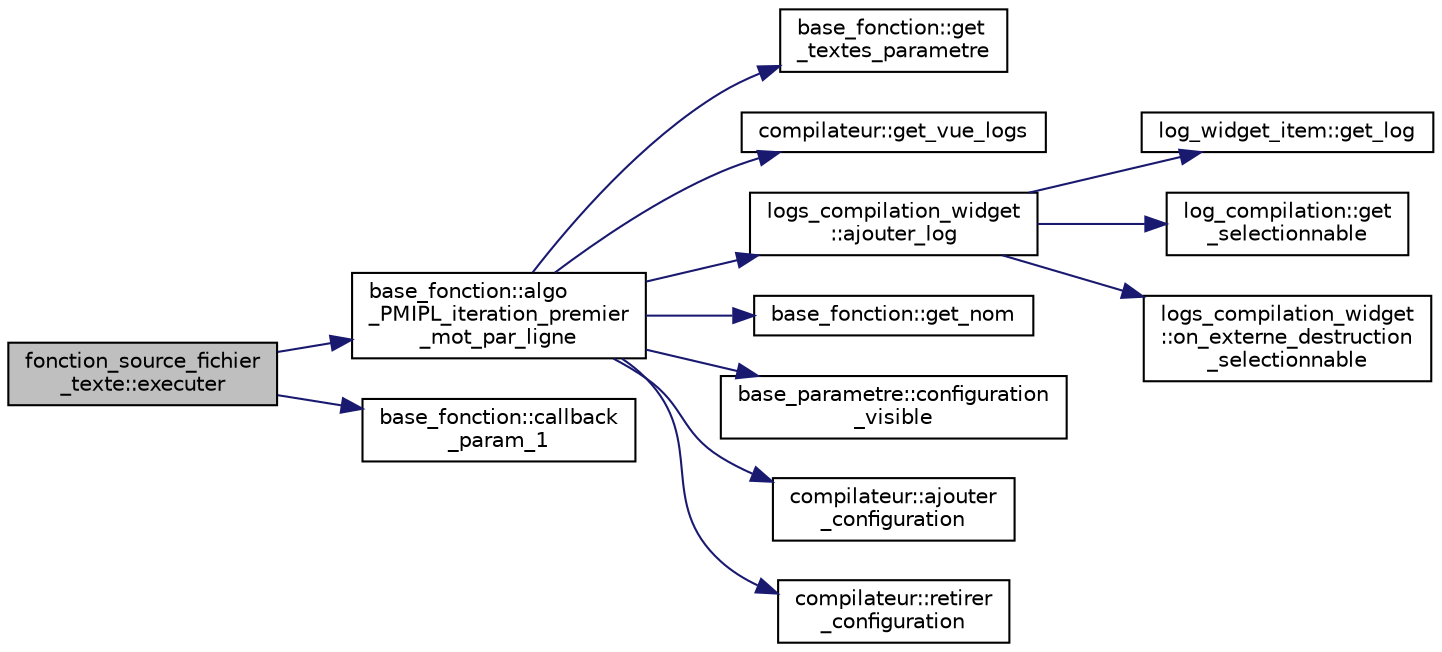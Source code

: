 digraph "fonction_source_fichier_texte::executer"
{
  edge [fontname="Helvetica",fontsize="10",labelfontname="Helvetica",labelfontsize="10"];
  node [fontname="Helvetica",fontsize="10",shape=record];
  rankdir="LR";
  Node40 [label="fonction_source_fichier\l_texte::executer",height=0.2,width=0.4,color="black", fillcolor="grey75", style="filled", fontcolor="black"];
  Node40 -> Node41 [color="midnightblue",fontsize="10",style="solid",fontname="Helvetica"];
  Node41 [label="base_fonction::algo\l_PMIPL_iteration_premier\l_mot_par_ligne",height=0.2,width=0.4,color="black", fillcolor="white", style="filled",URL="$classbase__fonction.html#acd1952a5fbdbf240c596a53591948260",tooltip="Algorithme d&#39;exécution selon un parametre donné dans le cas : premier mot, itération de chaque ligne..."];
  Node41 -> Node42 [color="midnightblue",fontsize="10",style="solid",fontname="Helvetica"];
  Node42 [label="base_fonction::get\l_textes_parametre",height=0.2,width=0.4,color="black", fillcolor="white", style="filled",URL="$classbase__fonction.html#ab3e88cf042d00d3aaa21e6cdbe8dcadd",tooltip="Retourne le texte d&#39;un paramètre donné. "];
  Node41 -> Node43 [color="midnightblue",fontsize="10",style="solid",fontname="Helvetica"];
  Node43 [label="compilateur::get_vue_logs",height=0.2,width=0.4,color="black", fillcolor="white", style="filled",URL="$classcompilateur.html#a082b5dae21b0b539a159e180164a5f7c",tooltip="Accesseur du widget de la vue des logs. "];
  Node41 -> Node44 [color="midnightblue",fontsize="10",style="solid",fontname="Helvetica"];
  Node44 [label="logs_compilation_widget\l::ajouter_log",height=0.2,width=0.4,color="black", fillcolor="white", style="filled",URL="$classlogs__compilation__widget.html#a51fcc25d77ca9beafc2721d9c84f07a7",tooltip="Ajoute un log à la liste des logs. "];
  Node44 -> Node45 [color="midnightblue",fontsize="10",style="solid",fontname="Helvetica"];
  Node45 [label="log_widget_item::get_log",height=0.2,width=0.4,color="black", fillcolor="white", style="filled",URL="$classlog__widget__item.html#a50885aa7f8b31392370fe1dafe982a62",tooltip="Accesseur du log associé. "];
  Node44 -> Node46 [color="midnightblue",fontsize="10",style="solid",fontname="Helvetica"];
  Node46 [label="log_compilation::get\l_selectionnable",height=0.2,width=0.4,color="black", fillcolor="white", style="filled",URL="$classlog__compilation.html#a33648aa43d6eac93335fbf032c581f67",tooltip="Accesseur de l&#39;objet associé. "];
  Node44 -> Node47 [color="midnightblue",fontsize="10",style="solid",fontname="Helvetica"];
  Node47 [label="logs_compilation_widget\l::on_externe_destruction\l_selectionnable",height=0.2,width=0.4,color="black", fillcolor="white", style="filled",URL="$classlogs__compilation__widget.html#aa1e59554cb81d84ad0cd4245b166b2df",tooltip="Fonction appelée lors de la destruction d&#39;un objet sélectionnable. "];
  Node41 -> Node48 [color="midnightblue",fontsize="10",style="solid",fontname="Helvetica"];
  Node48 [label="base_fonction::get_nom",height=0.2,width=0.4,color="black", fillcolor="white", style="filled",URL="$classbase__fonction.html#aa184addbc0e71b3fd255b2f0b9e7c99e",tooltip="Accesseur du nom de la fonction. "];
  Node41 -> Node49 [color="midnightblue",fontsize="10",style="solid",fontname="Helvetica"];
  Node49 [label="base_parametre::configuration\l_visible",height=0.2,width=0.4,color="black", fillcolor="white", style="filled",URL="$classbase__parametre.html#a76d6b70f40b18a33f0b0a56e85782a8d",tooltip="Indique si le paramètre est visible dans la configuration. "];
  Node41 -> Node50 [color="midnightblue",fontsize="10",style="solid",fontname="Helvetica"];
  Node50 [label="compilateur::ajouter\l_configuration",height=0.2,width=0.4,color="black", fillcolor="white", style="filled",URL="$classcompilateur.html#accedd70b3a5d0cec2ce83fee43a7f160",tooltip="Ajoute une configuration à un couple (fonction, parametre). "];
  Node41 -> Node51 [color="midnightblue",fontsize="10",style="solid",fontname="Helvetica"];
  Node51 [label="compilateur::retirer\l_configuration",height=0.2,width=0.4,color="black", fillcolor="white", style="filled",URL="$classcompilateur.html#a3a044cc8ed2205d842ed8adadf090179",tooltip="Efface la configuration d&#39;un couple (fonction/parametre). "];
  Node40 -> Node52 [color="midnightblue",fontsize="10",style="solid",fontname="Helvetica"];
  Node52 [label="base_fonction::callback\l_param_1",height=0.2,width=0.4,color="black", fillcolor="white", style="filled",URL="$classbase__fonction.html#a09a2a73c5400f3bbebc1b163184c740b",tooltip="Première fonction appelée lors de l&#39;exécution automatique d&#39;un paramètre. "];
}
